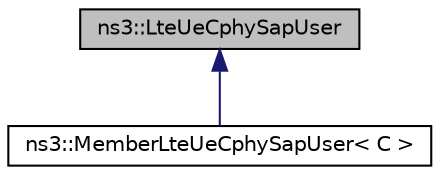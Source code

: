 digraph "ns3::LteUeCphySapUser"
{
 // LATEX_PDF_SIZE
  edge [fontname="Helvetica",fontsize="10",labelfontname="Helvetica",labelfontsize="10"];
  node [fontname="Helvetica",fontsize="10",shape=record];
  Node1 [label="ns3::LteUeCphySapUser",height=0.2,width=0.4,color="black", fillcolor="grey75", style="filled", fontcolor="black",tooltip="Service Access Point (SAP) offered by the UE PHY to the UE RRC for control purposes."];
  Node1 -> Node2 [dir="back",color="midnightblue",fontsize="10",style="solid",fontname="Helvetica"];
  Node2 [label="ns3::MemberLteUeCphySapUser\< C \>",height=0.2,width=0.4,color="black", fillcolor="white", style="filled",URL="$classns3_1_1_member_lte_ue_cphy_sap_user.html",tooltip="Template for the implementation of the LteUeCphySapUser as a member of an owner class of type C to wh..."];
}
